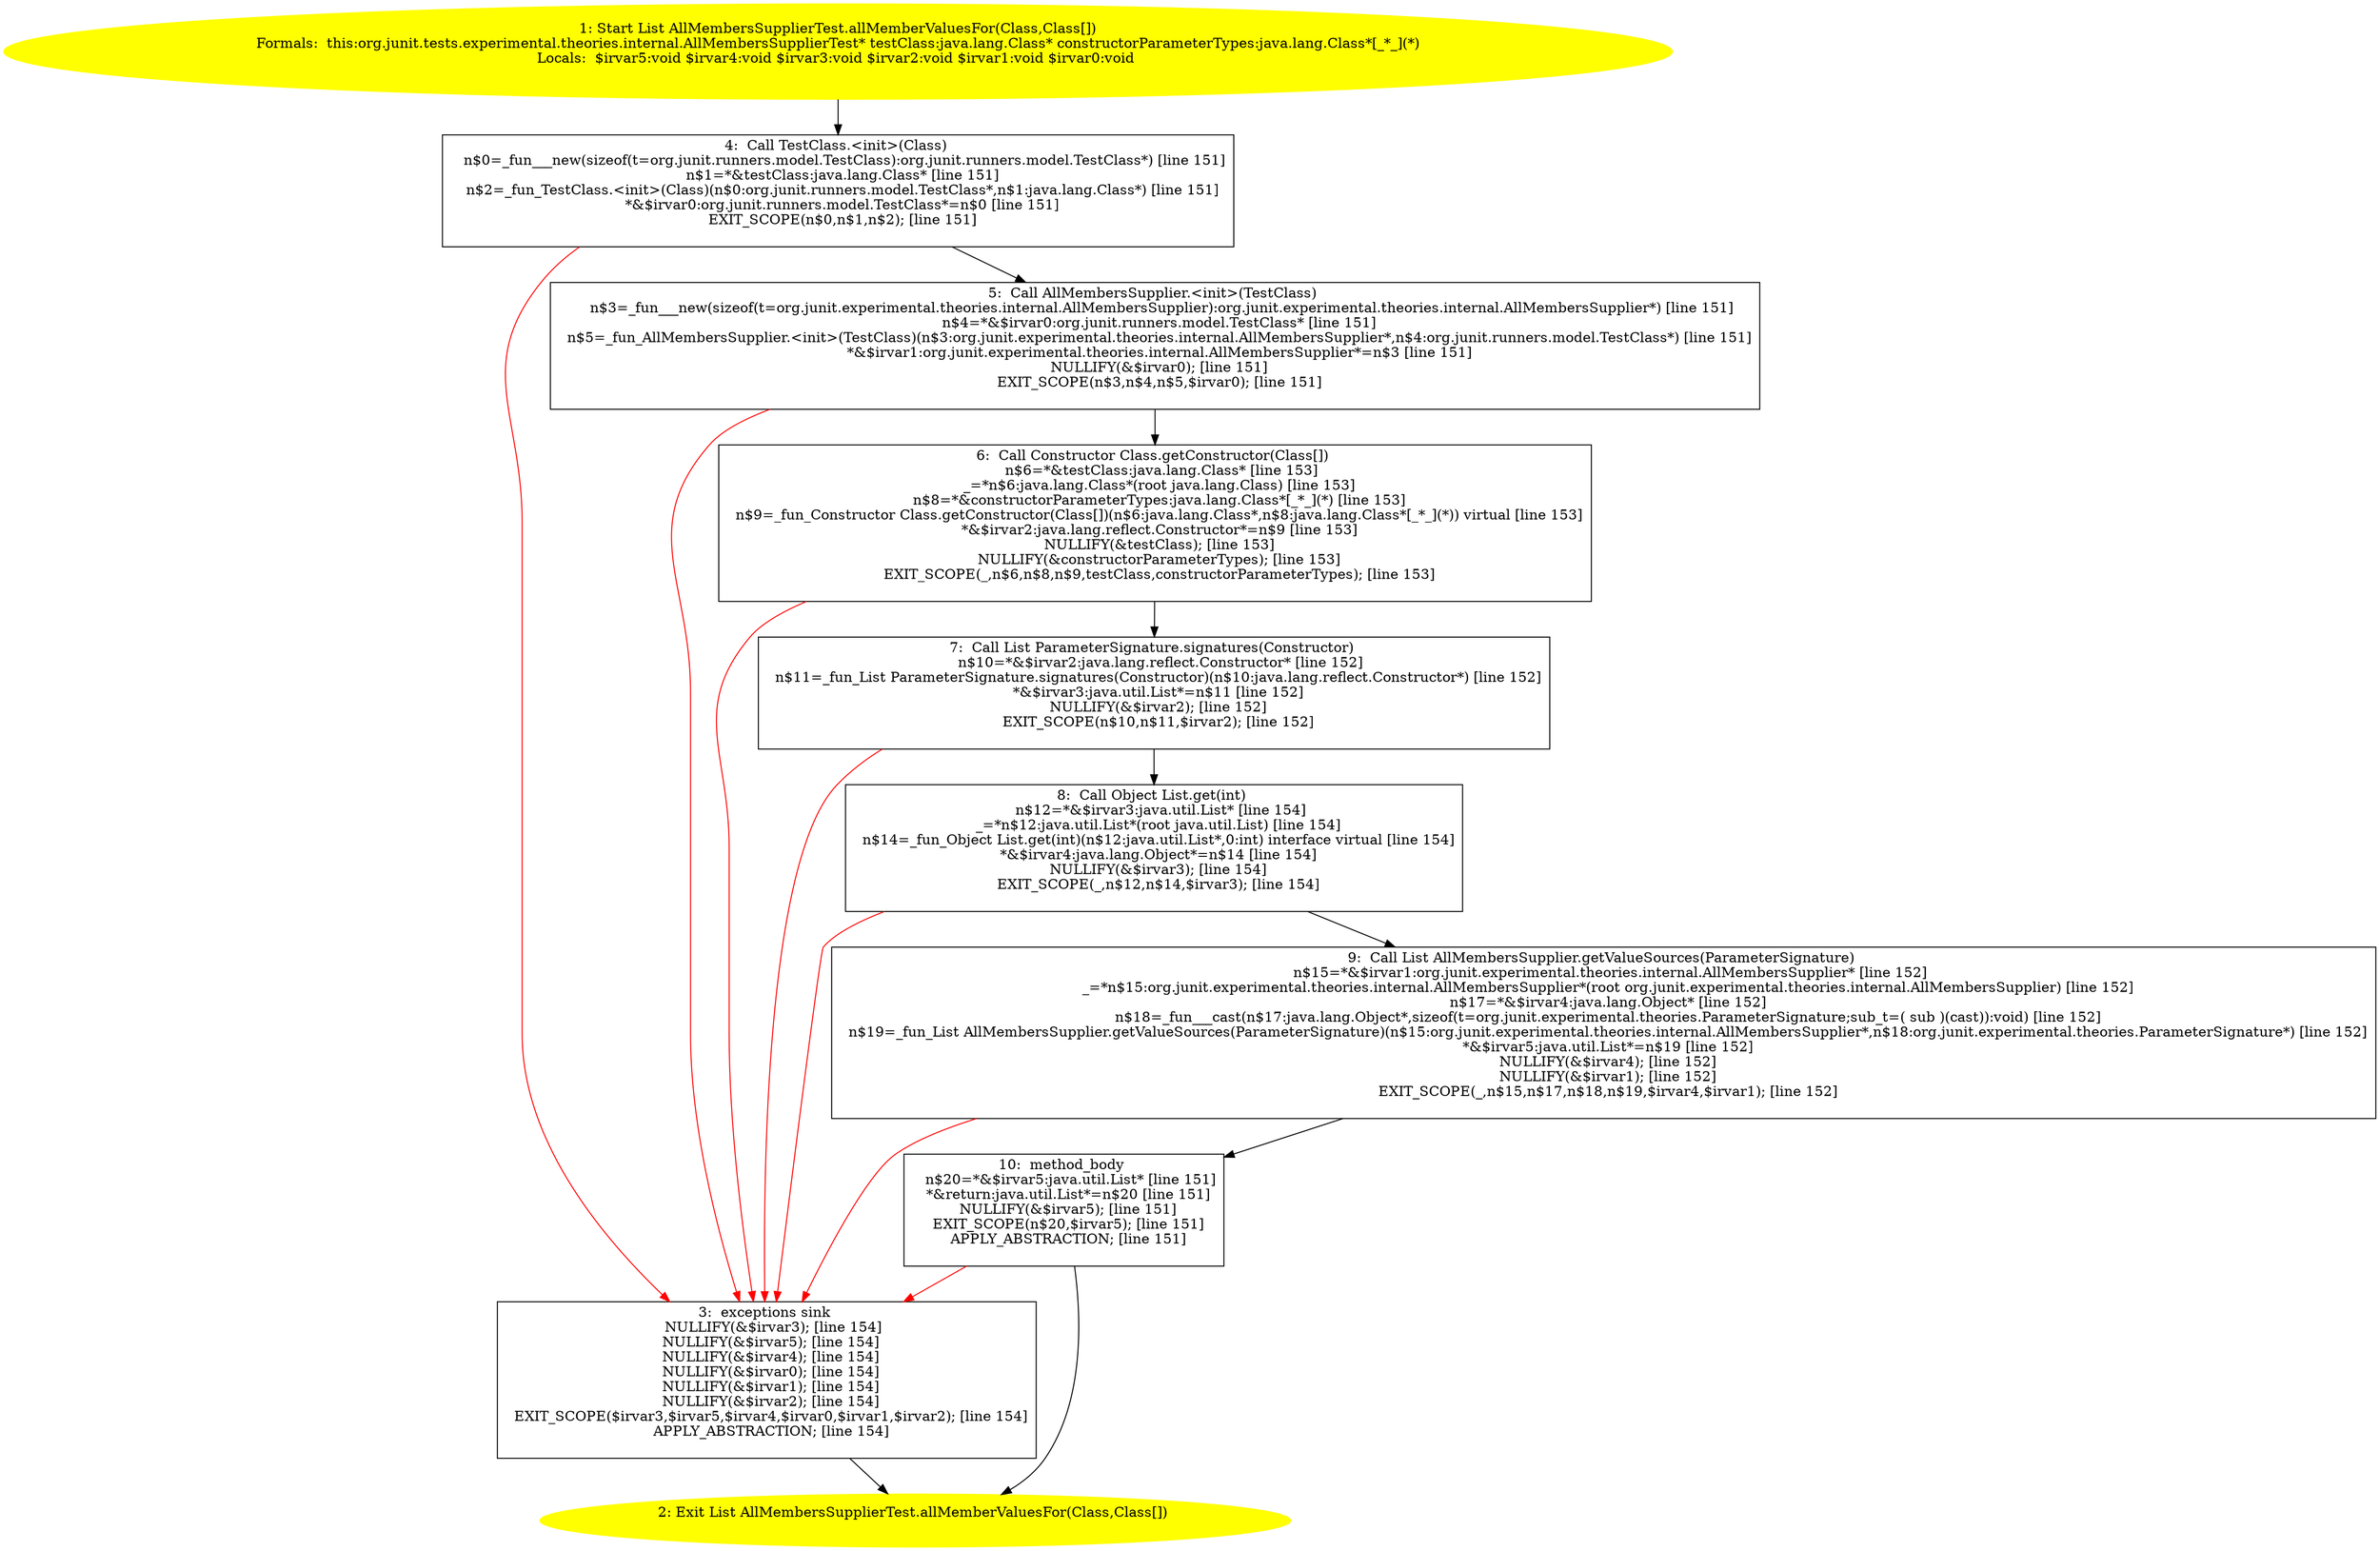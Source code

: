 /* @generated */
digraph cfg {
"org.junit.tests.experimental.theories.internal.AllMembersSupplierTest.allMemberValuesFor(java.lang.C.3f97f29b99f38dda70c48878c2722e13_1" [label="1: Start List AllMembersSupplierTest.allMemberValuesFor(Class,Class[])\nFormals:  this:org.junit.tests.experimental.theories.internal.AllMembersSupplierTest* testClass:java.lang.Class* constructorParameterTypes:java.lang.Class*[_*_](*)\nLocals:  $irvar5:void $irvar4:void $irvar3:void $irvar2:void $irvar1:void $irvar0:void \n  " color=yellow style=filled]
	

	 "org.junit.tests.experimental.theories.internal.AllMembersSupplierTest.allMemberValuesFor(java.lang.C.3f97f29b99f38dda70c48878c2722e13_1" -> "org.junit.tests.experimental.theories.internal.AllMembersSupplierTest.allMemberValuesFor(java.lang.C.3f97f29b99f38dda70c48878c2722e13_4" ;
"org.junit.tests.experimental.theories.internal.AllMembersSupplierTest.allMemberValuesFor(java.lang.C.3f97f29b99f38dda70c48878c2722e13_2" [label="2: Exit List AllMembersSupplierTest.allMemberValuesFor(Class,Class[]) \n  " color=yellow style=filled]
	

"org.junit.tests.experimental.theories.internal.AllMembersSupplierTest.allMemberValuesFor(java.lang.C.3f97f29b99f38dda70c48878c2722e13_3" [label="3:  exceptions sink \n   NULLIFY(&$irvar3); [line 154]\n  NULLIFY(&$irvar5); [line 154]\n  NULLIFY(&$irvar4); [line 154]\n  NULLIFY(&$irvar0); [line 154]\n  NULLIFY(&$irvar1); [line 154]\n  NULLIFY(&$irvar2); [line 154]\n  EXIT_SCOPE($irvar3,$irvar5,$irvar4,$irvar0,$irvar1,$irvar2); [line 154]\n  APPLY_ABSTRACTION; [line 154]\n " shape="box"]
	

	 "org.junit.tests.experimental.theories.internal.AllMembersSupplierTest.allMemberValuesFor(java.lang.C.3f97f29b99f38dda70c48878c2722e13_3" -> "org.junit.tests.experimental.theories.internal.AllMembersSupplierTest.allMemberValuesFor(java.lang.C.3f97f29b99f38dda70c48878c2722e13_2" ;
"org.junit.tests.experimental.theories.internal.AllMembersSupplierTest.allMemberValuesFor(java.lang.C.3f97f29b99f38dda70c48878c2722e13_4" [label="4:  Call TestClass.<init>(Class) \n   n$0=_fun___new(sizeof(t=org.junit.runners.model.TestClass):org.junit.runners.model.TestClass*) [line 151]\n  n$1=*&testClass:java.lang.Class* [line 151]\n  n$2=_fun_TestClass.<init>(Class)(n$0:org.junit.runners.model.TestClass*,n$1:java.lang.Class*) [line 151]\n  *&$irvar0:org.junit.runners.model.TestClass*=n$0 [line 151]\n  EXIT_SCOPE(n$0,n$1,n$2); [line 151]\n " shape="box"]
	

	 "org.junit.tests.experimental.theories.internal.AllMembersSupplierTest.allMemberValuesFor(java.lang.C.3f97f29b99f38dda70c48878c2722e13_4" -> "org.junit.tests.experimental.theories.internal.AllMembersSupplierTest.allMemberValuesFor(java.lang.C.3f97f29b99f38dda70c48878c2722e13_5" ;
	 "org.junit.tests.experimental.theories.internal.AllMembersSupplierTest.allMemberValuesFor(java.lang.C.3f97f29b99f38dda70c48878c2722e13_4" -> "org.junit.tests.experimental.theories.internal.AllMembersSupplierTest.allMemberValuesFor(java.lang.C.3f97f29b99f38dda70c48878c2722e13_3" [color="red" ];
"org.junit.tests.experimental.theories.internal.AllMembersSupplierTest.allMemberValuesFor(java.lang.C.3f97f29b99f38dda70c48878c2722e13_5" [label="5:  Call AllMembersSupplier.<init>(TestClass) \n   n$3=_fun___new(sizeof(t=org.junit.experimental.theories.internal.AllMembersSupplier):org.junit.experimental.theories.internal.AllMembersSupplier*) [line 151]\n  n$4=*&$irvar0:org.junit.runners.model.TestClass* [line 151]\n  n$5=_fun_AllMembersSupplier.<init>(TestClass)(n$3:org.junit.experimental.theories.internal.AllMembersSupplier*,n$4:org.junit.runners.model.TestClass*) [line 151]\n  *&$irvar1:org.junit.experimental.theories.internal.AllMembersSupplier*=n$3 [line 151]\n  NULLIFY(&$irvar0); [line 151]\n  EXIT_SCOPE(n$3,n$4,n$5,$irvar0); [line 151]\n " shape="box"]
	

	 "org.junit.tests.experimental.theories.internal.AllMembersSupplierTest.allMemberValuesFor(java.lang.C.3f97f29b99f38dda70c48878c2722e13_5" -> "org.junit.tests.experimental.theories.internal.AllMembersSupplierTest.allMemberValuesFor(java.lang.C.3f97f29b99f38dda70c48878c2722e13_6" ;
	 "org.junit.tests.experimental.theories.internal.AllMembersSupplierTest.allMemberValuesFor(java.lang.C.3f97f29b99f38dda70c48878c2722e13_5" -> "org.junit.tests.experimental.theories.internal.AllMembersSupplierTest.allMemberValuesFor(java.lang.C.3f97f29b99f38dda70c48878c2722e13_3" [color="red" ];
"org.junit.tests.experimental.theories.internal.AllMembersSupplierTest.allMemberValuesFor(java.lang.C.3f97f29b99f38dda70c48878c2722e13_6" [label="6:  Call Constructor Class.getConstructor(Class[]) \n   n$6=*&testClass:java.lang.Class* [line 153]\n  _=*n$6:java.lang.Class*(root java.lang.Class) [line 153]\n  n$8=*&constructorParameterTypes:java.lang.Class*[_*_](*) [line 153]\n  n$9=_fun_Constructor Class.getConstructor(Class[])(n$6:java.lang.Class*,n$8:java.lang.Class*[_*_](*)) virtual [line 153]\n  *&$irvar2:java.lang.reflect.Constructor*=n$9 [line 153]\n  NULLIFY(&testClass); [line 153]\n  NULLIFY(&constructorParameterTypes); [line 153]\n  EXIT_SCOPE(_,n$6,n$8,n$9,testClass,constructorParameterTypes); [line 153]\n " shape="box"]
	

	 "org.junit.tests.experimental.theories.internal.AllMembersSupplierTest.allMemberValuesFor(java.lang.C.3f97f29b99f38dda70c48878c2722e13_6" -> "org.junit.tests.experimental.theories.internal.AllMembersSupplierTest.allMemberValuesFor(java.lang.C.3f97f29b99f38dda70c48878c2722e13_7" ;
	 "org.junit.tests.experimental.theories.internal.AllMembersSupplierTest.allMemberValuesFor(java.lang.C.3f97f29b99f38dda70c48878c2722e13_6" -> "org.junit.tests.experimental.theories.internal.AllMembersSupplierTest.allMemberValuesFor(java.lang.C.3f97f29b99f38dda70c48878c2722e13_3" [color="red" ];
"org.junit.tests.experimental.theories.internal.AllMembersSupplierTest.allMemberValuesFor(java.lang.C.3f97f29b99f38dda70c48878c2722e13_7" [label="7:  Call List ParameterSignature.signatures(Constructor) \n   n$10=*&$irvar2:java.lang.reflect.Constructor* [line 152]\n  n$11=_fun_List ParameterSignature.signatures(Constructor)(n$10:java.lang.reflect.Constructor*) [line 152]\n  *&$irvar3:java.util.List*=n$11 [line 152]\n  NULLIFY(&$irvar2); [line 152]\n  EXIT_SCOPE(n$10,n$11,$irvar2); [line 152]\n " shape="box"]
	

	 "org.junit.tests.experimental.theories.internal.AllMembersSupplierTest.allMemberValuesFor(java.lang.C.3f97f29b99f38dda70c48878c2722e13_7" -> "org.junit.tests.experimental.theories.internal.AllMembersSupplierTest.allMemberValuesFor(java.lang.C.3f97f29b99f38dda70c48878c2722e13_8" ;
	 "org.junit.tests.experimental.theories.internal.AllMembersSupplierTest.allMemberValuesFor(java.lang.C.3f97f29b99f38dda70c48878c2722e13_7" -> "org.junit.tests.experimental.theories.internal.AllMembersSupplierTest.allMemberValuesFor(java.lang.C.3f97f29b99f38dda70c48878c2722e13_3" [color="red" ];
"org.junit.tests.experimental.theories.internal.AllMembersSupplierTest.allMemberValuesFor(java.lang.C.3f97f29b99f38dda70c48878c2722e13_8" [label="8:  Call Object List.get(int) \n   n$12=*&$irvar3:java.util.List* [line 154]\n  _=*n$12:java.util.List*(root java.util.List) [line 154]\n  n$14=_fun_Object List.get(int)(n$12:java.util.List*,0:int) interface virtual [line 154]\n  *&$irvar4:java.lang.Object*=n$14 [line 154]\n  NULLIFY(&$irvar3); [line 154]\n  EXIT_SCOPE(_,n$12,n$14,$irvar3); [line 154]\n " shape="box"]
	

	 "org.junit.tests.experimental.theories.internal.AllMembersSupplierTest.allMemberValuesFor(java.lang.C.3f97f29b99f38dda70c48878c2722e13_8" -> "org.junit.tests.experimental.theories.internal.AllMembersSupplierTest.allMemberValuesFor(java.lang.C.3f97f29b99f38dda70c48878c2722e13_9" ;
	 "org.junit.tests.experimental.theories.internal.AllMembersSupplierTest.allMemberValuesFor(java.lang.C.3f97f29b99f38dda70c48878c2722e13_8" -> "org.junit.tests.experimental.theories.internal.AllMembersSupplierTest.allMemberValuesFor(java.lang.C.3f97f29b99f38dda70c48878c2722e13_3" [color="red" ];
"org.junit.tests.experimental.theories.internal.AllMembersSupplierTest.allMemberValuesFor(java.lang.C.3f97f29b99f38dda70c48878c2722e13_9" [label="9:  Call List AllMembersSupplier.getValueSources(ParameterSignature) \n   n$15=*&$irvar1:org.junit.experimental.theories.internal.AllMembersSupplier* [line 152]\n  _=*n$15:org.junit.experimental.theories.internal.AllMembersSupplier*(root org.junit.experimental.theories.internal.AllMembersSupplier) [line 152]\n  n$17=*&$irvar4:java.lang.Object* [line 152]\n  n$18=_fun___cast(n$17:java.lang.Object*,sizeof(t=org.junit.experimental.theories.ParameterSignature;sub_t=( sub )(cast)):void) [line 152]\n  n$19=_fun_List AllMembersSupplier.getValueSources(ParameterSignature)(n$15:org.junit.experimental.theories.internal.AllMembersSupplier*,n$18:org.junit.experimental.theories.ParameterSignature*) [line 152]\n  *&$irvar5:java.util.List*=n$19 [line 152]\n  NULLIFY(&$irvar4); [line 152]\n  NULLIFY(&$irvar1); [line 152]\n  EXIT_SCOPE(_,n$15,n$17,n$18,n$19,$irvar4,$irvar1); [line 152]\n " shape="box"]
	

	 "org.junit.tests.experimental.theories.internal.AllMembersSupplierTest.allMemberValuesFor(java.lang.C.3f97f29b99f38dda70c48878c2722e13_9" -> "org.junit.tests.experimental.theories.internal.AllMembersSupplierTest.allMemberValuesFor(java.lang.C.3f97f29b99f38dda70c48878c2722e13_10" ;
	 "org.junit.tests.experimental.theories.internal.AllMembersSupplierTest.allMemberValuesFor(java.lang.C.3f97f29b99f38dda70c48878c2722e13_9" -> "org.junit.tests.experimental.theories.internal.AllMembersSupplierTest.allMemberValuesFor(java.lang.C.3f97f29b99f38dda70c48878c2722e13_3" [color="red" ];
"org.junit.tests.experimental.theories.internal.AllMembersSupplierTest.allMemberValuesFor(java.lang.C.3f97f29b99f38dda70c48878c2722e13_10" [label="10:  method_body \n   n$20=*&$irvar5:java.util.List* [line 151]\n  *&return:java.util.List*=n$20 [line 151]\n  NULLIFY(&$irvar5); [line 151]\n  EXIT_SCOPE(n$20,$irvar5); [line 151]\n  APPLY_ABSTRACTION; [line 151]\n " shape="box"]
	

	 "org.junit.tests.experimental.theories.internal.AllMembersSupplierTest.allMemberValuesFor(java.lang.C.3f97f29b99f38dda70c48878c2722e13_10" -> "org.junit.tests.experimental.theories.internal.AllMembersSupplierTest.allMemberValuesFor(java.lang.C.3f97f29b99f38dda70c48878c2722e13_2" ;
	 "org.junit.tests.experimental.theories.internal.AllMembersSupplierTest.allMemberValuesFor(java.lang.C.3f97f29b99f38dda70c48878c2722e13_10" -> "org.junit.tests.experimental.theories.internal.AllMembersSupplierTest.allMemberValuesFor(java.lang.C.3f97f29b99f38dda70c48878c2722e13_3" [color="red" ];
}
